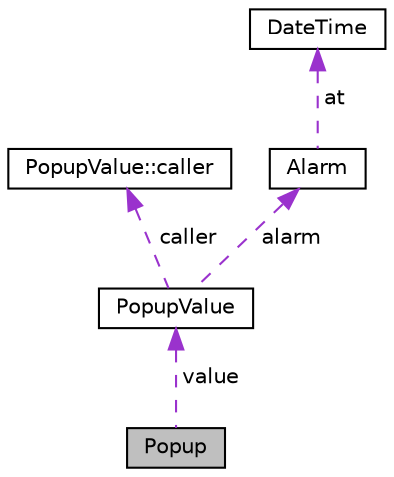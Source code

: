 digraph "Popup"
{
 // LATEX_PDF_SIZE
  bgcolor="transparent";
  edge [fontname="Helvetica",fontsize="10",labelfontname="Helvetica",labelfontsize="10"];
  node [fontname="Helvetica",fontsize="10",shape=record];
  Node1 [label="Popup",height=0.2,width=0.4,color="black", fillcolor="grey75", style="filled", fontcolor="black",tooltip=" "];
  Node2 -> Node1 [dir="back",color="darkorchid3",fontsize="10",style="dashed",label=" value" ,fontname="Helvetica"];
  Node2 [label="PopupValue",height=0.2,width=0.4,color="black",URL="$unionPopupValue.html",tooltip="File: include/global.h."];
  Node3 -> Node2 [dir="back",color="darkorchid3",fontsize="10",style="dashed",label=" caller" ,fontname="Helvetica"];
  Node3 [label="PopupValue::caller",height=0.2,width=0.4,color="black",URL="$structPopupValue_1_1caller.html",tooltip=" "];
  Node4 -> Node2 [dir="back",color="darkorchid3",fontsize="10",style="dashed",label=" alarm" ,fontname="Helvetica"];
  Node4 [label="Alarm",height=0.2,width=0.4,color="black",URL="$structAlarm.html",tooltip=" "];
  Node5 -> Node4 [dir="back",color="darkorchid3",fontsize="10",style="dashed",label=" at" ,fontname="Helvetica"];
  Node5 [label="DateTime",height=0.2,width=0.4,color="black",URL="$structDateTime.html",tooltip="Represents any date or time with optional fields."];
}
